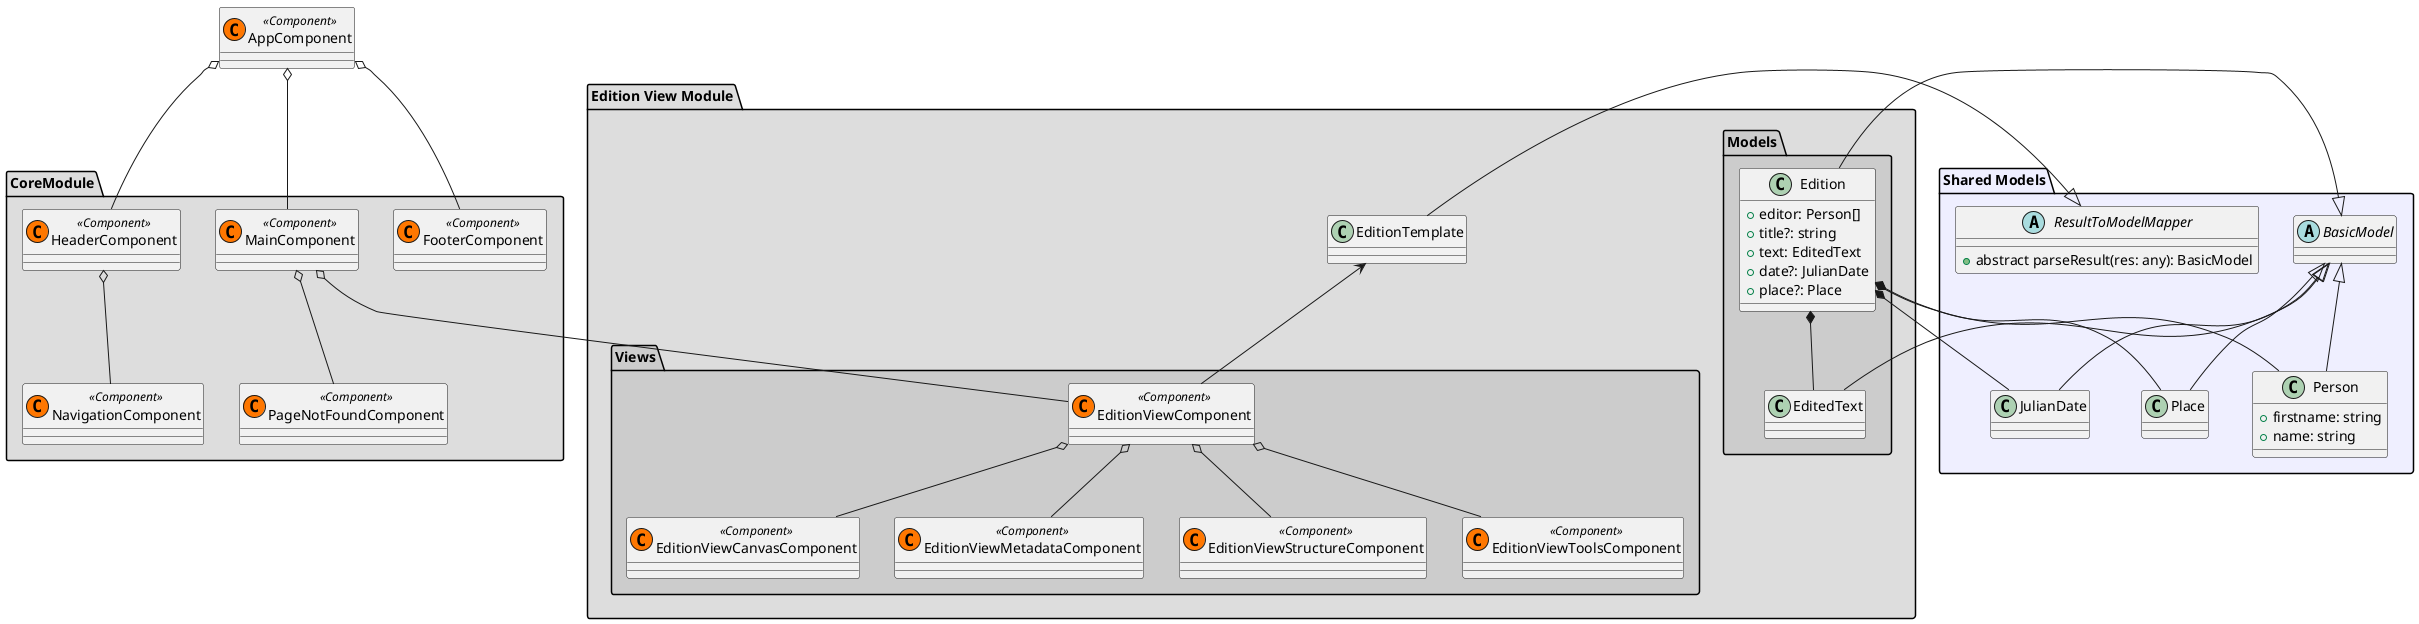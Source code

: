 @startuml

package "Shared Models" #EFEFFF {
  abstract class BasicModel
	class Person {
		+firstname: string
		+name: string
	}
	class JulianDate
	class Place 
	
	abstract class ResultToModelMapper {
		+ abstract parseResult(res: any): BasicModel
	}
	
	BasicModel <|-- Person
	BasicModel <|-- JulianDate
	BasicModel <|-- Place
}

package "Edition View Module" #DDDDDD {
	
	package "Views" #CCCCCC {

		class EditionViewComponent << (C,#FF7700) Component >> {	
		}
		
		class EditionViewCanvasComponent  << (C,#FF7700) Component >>

		class EditionViewMetadataComponent << (C,#FF7700) Component >> 

		class EditionViewStructureComponent << (C,#FF7700) Component >> 

		class EditionViewToolsComponent << (C,#FF7700) Component >> 

		EditionViewComponent o-- EditionViewCanvasComponent
		EditionViewComponent o-- EditionViewMetadataComponent
		EditionViewComponent o-- EditionViewStructureComponent
		EditionViewComponent o-- EditionViewToolsComponent
		
	}

	package "Models" #CCCCCC {

		class Edition {
			+ editor: Person[]
			+ title?: string
			+ text: EditedText
			+ date?: JulianDate
			+ place?: Place
		}

		class EditedText {
			
		}

		Edition *-- EditedText
	}

	class EditionTemplate
	EditionTemplate <-- EditionViewComponent

}

package "CoreModule" #DDDDDD {
	class HeaderComponent << (C,#FF7700) Component >> 
	class FooterComponent << (C,#FF7700) Component >> 
	class MainComponent << (C,#FF7700) Component >> 
	class NavigationComponent << (C,#FF7700) Component >> 
	class PageNotFoundComponent << (C,#FF7700) Component >> 

	MainComponent o-- PageNotFoundComponent
	HeaderComponent o-- NavigationComponent
	
}

class AppComponent << (C,#FF7700) Component >> 

AppComponent o-- HeaderComponent
AppComponent o-- FooterComponent
AppComponent o-- MainComponent
MainComponent o-- EditionViewComponent

BasicModel <|-- Edition
BasicModel <|-- EditedText
Edition *-- JulianDate
Edition *-- Person
Edition *-- Place
ResultToModelMapper <|-- EditionTemplate

@enduml
